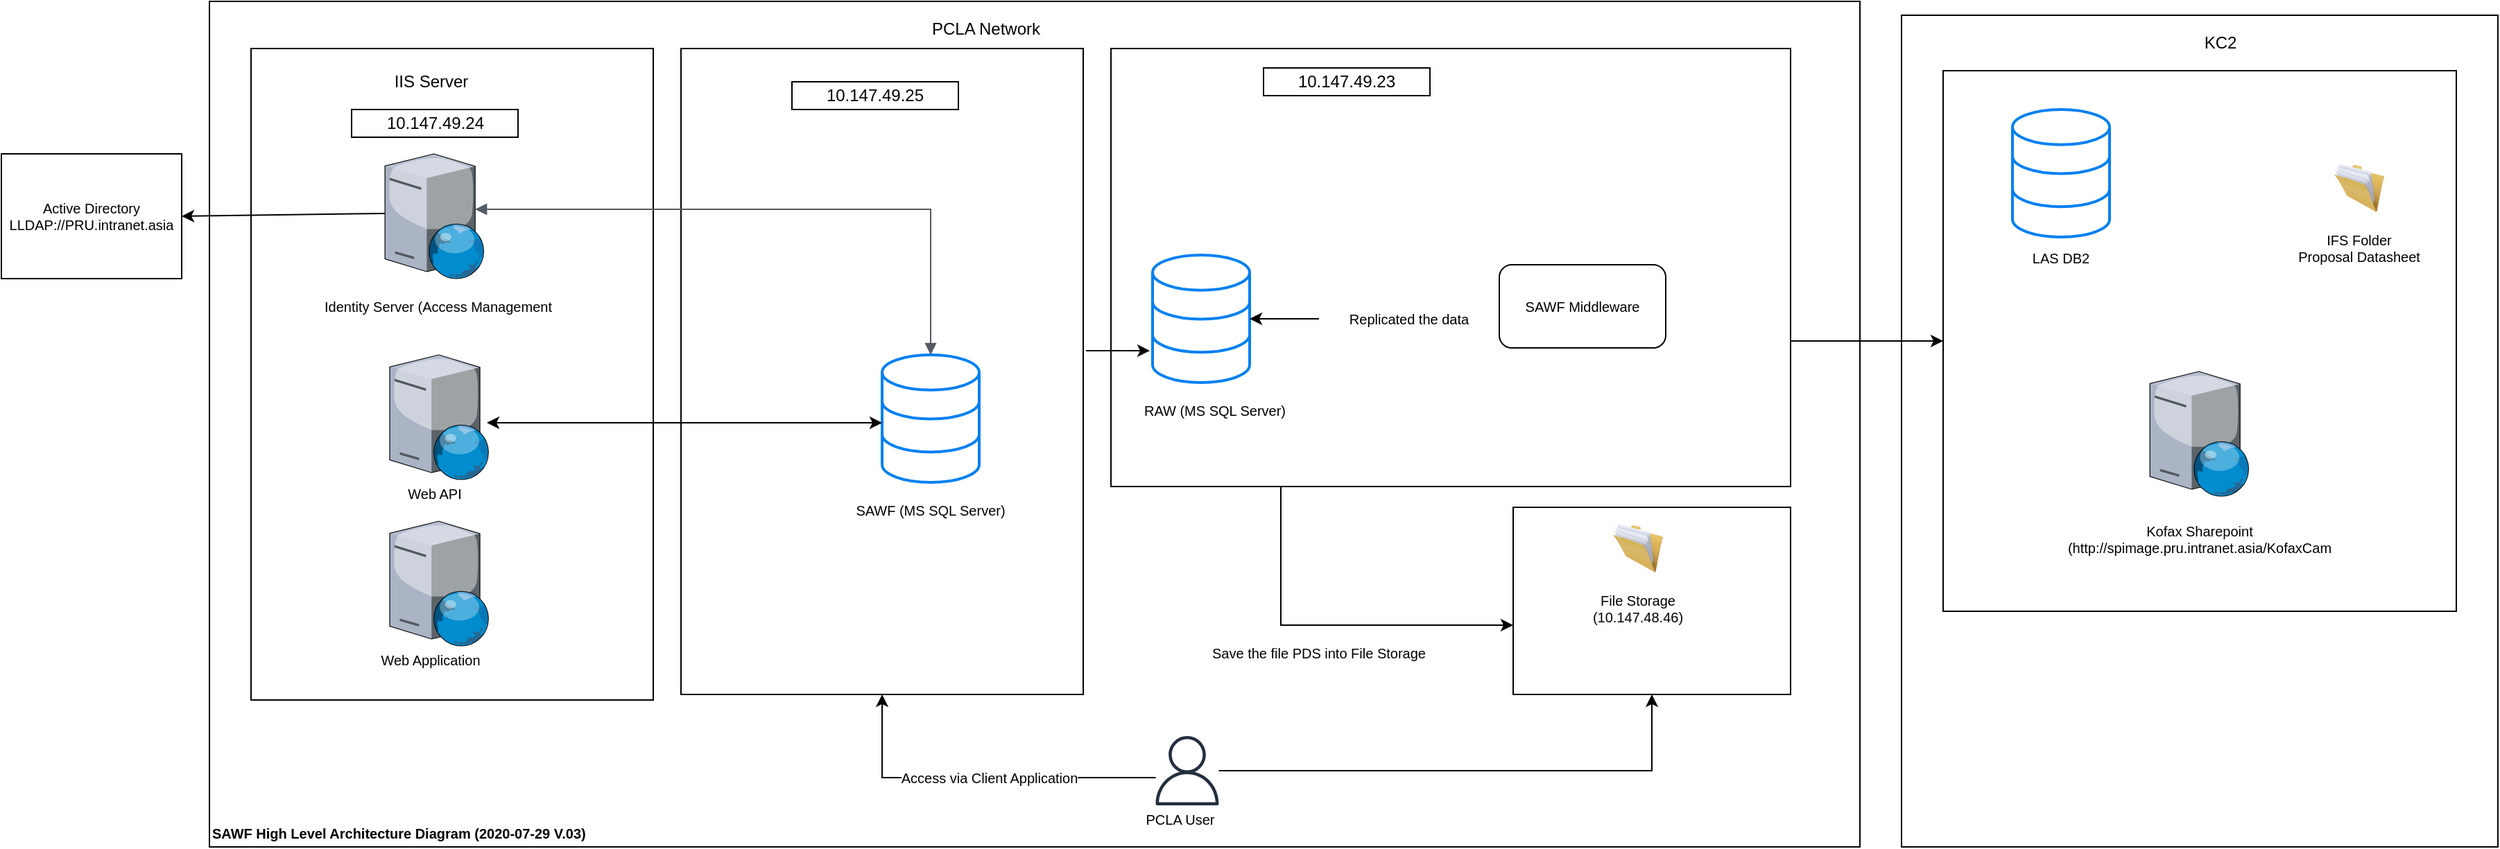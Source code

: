 <mxfile version="13.11.0" type="github">
  <diagram name="Page-1" id="bfe91b75-5d2c-26a0-9c1d-138518896778">
    <mxGraphModel dx="868" dy="482" grid="1" gridSize="10" guides="1" tooltips="1" connect="1" arrows="1" fold="1" page="1" pageScale="1" pageWidth="1100" pageHeight="850" background="#ffffff" math="0" shadow="0">
      <root>
        <mxCell id="0" />
        <mxCell id="1" parent="0" />
        <mxCell id="DepcvScx0P5Axww81PKc-2" value="" style="rounded=0;whiteSpace=wrap;html=1;" vertex="1" parent="1">
          <mxGeometry x="170" width="1190" height="610" as="geometry" />
        </mxCell>
        <mxCell id="DepcvScx0P5Axww81PKc-10" value="" style="rounded=0;whiteSpace=wrap;html=1;" vertex="1" parent="1">
          <mxGeometry x="1390" y="10" width="430" height="600" as="geometry" />
        </mxCell>
        <mxCell id="DepcvScx0P5Axww81PKc-12" value="" style="rounded=0;whiteSpace=wrap;html=1;" vertex="1" parent="1">
          <mxGeometry x="200" y="34" width="290" height="470" as="geometry" />
        </mxCell>
        <mxCell id="DepcvScx0P5Axww81PKc-13" value="" style="verticalLabelPosition=bottom;aspect=fixed;html=1;verticalAlign=top;strokeColor=none;shape=mxgraph.citrix.tower_server;rounded=0;shadow=0;comic=0;fontFamily=Verdana;fontStyle=1" vertex="1" parent="1">
          <mxGeometry x="296.56" y="110" width="65" height="85" as="geometry" />
        </mxCell>
        <mxCell id="DepcvScx0P5Axww81PKc-14" value="" style="verticalLabelPosition=bottom;aspect=fixed;html=1;verticalAlign=top;strokeColor=none;align=center;outlineConnect=0;shape=mxgraph.citrix.globe;" vertex="1" parent="1">
          <mxGeometry x="326.56" y="160" width="41.87" height="40" as="geometry" />
        </mxCell>
        <mxCell id="DepcvScx0P5Axww81PKc-15" value="" style="verticalLabelPosition=bottom;aspect=fixed;html=1;verticalAlign=top;strokeColor=none;shape=mxgraph.citrix.tower_server;rounded=0;shadow=0;comic=0;fontFamily=Verdana;fontStyle=1" vertex="1" parent="1">
          <mxGeometry x="300.0" y="255" width="65" height="85" as="geometry" />
        </mxCell>
        <mxCell id="DepcvScx0P5Axww81PKc-16" value="" style="verticalLabelPosition=bottom;aspect=fixed;html=1;verticalAlign=top;strokeColor=none;align=center;outlineConnect=0;shape=mxgraph.citrix.globe;" vertex="1" parent="1">
          <mxGeometry x="330.0" y="305" width="41.87" height="40" as="geometry" />
        </mxCell>
        <mxCell id="DepcvScx0P5Axww81PKc-17" value="" style="verticalLabelPosition=bottom;aspect=fixed;html=1;verticalAlign=top;strokeColor=none;shape=mxgraph.citrix.tower_server;rounded=0;shadow=0;comic=0;fontFamily=Verdana;fontStyle=1" vertex="1" parent="1">
          <mxGeometry x="300.0" y="375" width="65" height="85" as="geometry" />
        </mxCell>
        <mxCell id="DepcvScx0P5Axww81PKc-18" value="" style="verticalLabelPosition=bottom;aspect=fixed;html=1;verticalAlign=top;strokeColor=none;align=center;outlineConnect=0;shape=mxgraph.citrix.globe;" vertex="1" parent="1">
          <mxGeometry x="330.0" y="425" width="41.87" height="40" as="geometry" />
        </mxCell>
        <object label="10.147.49.24" id="DepcvScx0P5Axww81PKc-20">
          <mxCell style="rounded=0;whiteSpace=wrap;html=1;" vertex="1" parent="1">
            <mxGeometry x="272.5" y="78" width="120" height="20" as="geometry" />
          </mxCell>
        </object>
        <mxCell id="DepcvScx0P5Axww81PKc-21" value="IIS Server" style="text;html=1;strokeColor=none;fillColor=none;align=center;verticalAlign=middle;whiteSpace=wrap;rounded=0;" vertex="1" parent="1">
          <mxGeometry x="295" y="48" width="70" height="20" as="geometry" />
        </mxCell>
        <mxCell id="DepcvScx0P5Axww81PKc-22" value="Identity Server (Access Management" style="text;html=1;strokeColor=none;fillColor=none;align=center;verticalAlign=middle;whiteSpace=wrap;rounded=0;fontSize=10;" vertex="1" parent="1">
          <mxGeometry x="220" y="210" width="230" height="20" as="geometry" />
        </mxCell>
        <mxCell id="DepcvScx0P5Axww81PKc-23" value="Web API" style="text;html=1;strokeColor=none;fillColor=none;align=center;verticalAlign=middle;whiteSpace=wrap;rounded=0;fontSize=10;" vertex="1" parent="1">
          <mxGeometry x="260" y="345" width="145" height="20" as="geometry" />
        </mxCell>
        <mxCell id="DepcvScx0P5Axww81PKc-24" value="Web Application" style="text;html=1;strokeColor=none;fillColor=none;align=center;verticalAlign=middle;whiteSpace=wrap;rounded=0;fontSize=10;" vertex="1" parent="1">
          <mxGeometry x="256.56" y="465" width="145" height="20" as="geometry" />
        </mxCell>
        <mxCell id="DepcvScx0P5Axww81PKc-25" value="Active Directory&lt;br&gt;LLDAP://PRU.intranet.asia" style="rounded=0;whiteSpace=wrap;html=1;fontSize=10;" vertex="1" parent="1">
          <mxGeometry x="20" y="110" width="130" height="90" as="geometry" />
        </mxCell>
        <mxCell id="DepcvScx0P5Axww81PKc-26" value="" style="endArrow=classic;html=1;fontSize=10;entryX=1;entryY=0.5;entryDx=0;entryDy=0;" edge="1" parent="1" source="DepcvScx0P5Axww81PKc-13" target="DepcvScx0P5Axww81PKc-25">
          <mxGeometry width="50" height="50" relative="1" as="geometry">
            <mxPoint x="260" y="270" as="sourcePoint" />
            <mxPoint x="310" y="220" as="targetPoint" />
          </mxGeometry>
        </mxCell>
        <mxCell id="DepcvScx0P5Axww81PKc-27" value="" style="rounded=0;whiteSpace=wrap;html=1;fontSize=10;" vertex="1" parent="1">
          <mxGeometry x="510" y="34" width="290" height="466" as="geometry" />
        </mxCell>
        <object label="10.147.49.25" id="DepcvScx0P5Axww81PKc-28">
          <mxCell style="rounded=0;whiteSpace=wrap;html=1;" vertex="1" parent="1">
            <mxGeometry x="590" y="58" width="120" height="20" as="geometry" />
          </mxCell>
        </object>
        <mxCell id="DepcvScx0P5Axww81PKc-29" value="" style="html=1;verticalLabelPosition=bottom;align=center;labelBackgroundColor=#ffffff;verticalAlign=top;strokeWidth=2;strokeColor=#0080F0;shadow=0;dashed=0;shape=mxgraph.ios7.icons.data;" vertex="1" parent="1">
          <mxGeometry x="655" y="255" width="70" height="92" as="geometry" />
        </mxCell>
        <mxCell id="DepcvScx0P5Axww81PKc-30" value="SAWF (MS SQL Server)" style="text;html=1;strokeColor=none;fillColor=none;align=center;verticalAlign=middle;whiteSpace=wrap;rounded=0;fontSize=10;" vertex="1" parent="1">
          <mxGeometry x="575" y="357" width="230" height="20" as="geometry" />
        </mxCell>
        <mxCell id="DepcvScx0P5Axww81PKc-33" value="" style="edgeStyle=orthogonalEdgeStyle;html=1;endArrow=block;elbow=vertical;startArrow=block;startFill=1;endFill=1;strokeColor=#545B64;rounded=0;fontSize=10;" edge="1" parent="1" source="DepcvScx0P5Axww81PKc-13" target="DepcvScx0P5Axww81PKc-29">
          <mxGeometry width="100" relative="1" as="geometry">
            <mxPoint x="510" y="270" as="sourcePoint" />
            <mxPoint x="610" y="270" as="targetPoint" />
            <Array as="points">
              <mxPoint x="690" y="150" />
            </Array>
          </mxGeometry>
        </mxCell>
        <mxCell id="DepcvScx0P5Axww81PKc-34" value="" style="edgeStyle=elbowEdgeStyle;rounded=0;elbow=vertical;html=1;labelBackgroundColor=#ffffff;startArrow=classic;startFill=1;startSize=6;endArrow=classic;endFill=1;endSize=6;jettySize=auto;orthogonalLoop=1;strokeWidth=1;fontSize=14;exitX=1.077;exitY=0.576;exitDx=0;exitDy=0;exitPerimeter=0;" edge="1" parent="1" source="DepcvScx0P5Axww81PKc-15" target="DepcvScx0P5Axww81PKc-29">
          <mxGeometry width="60" height="60" relative="1" as="geometry">
            <mxPoint x="530" y="300" as="sourcePoint" />
            <mxPoint x="590" y="240" as="targetPoint" />
            <Array as="points">
              <mxPoint x="360" y="304" />
            </Array>
          </mxGeometry>
        </mxCell>
        <mxCell id="DepcvScx0P5Axww81PKc-35" value="" style="rounded=0;whiteSpace=wrap;html=1;fontSize=10;" vertex="1" parent="1">
          <mxGeometry x="820" y="34" width="490" height="316" as="geometry" />
        </mxCell>
        <mxCell id="DepcvScx0P5Axww81PKc-36" value="" style="html=1;verticalLabelPosition=bottom;align=center;labelBackgroundColor=#ffffff;verticalAlign=top;strokeWidth=2;strokeColor=#0080F0;shadow=0;dashed=0;shape=mxgraph.ios7.icons.data;" vertex="1" parent="1">
          <mxGeometry x="850" y="183" width="70" height="92" as="geometry" />
        </mxCell>
        <mxCell id="DepcvScx0P5Axww81PKc-37" value="RAW (MS SQL Server)" style="text;html=1;strokeColor=none;fillColor=none;align=center;verticalAlign=middle;whiteSpace=wrap;rounded=0;fontSize=10;" vertex="1" parent="1">
          <mxGeometry x="830" y="285" width="130" height="20" as="geometry" />
        </mxCell>
        <object label="10.147.49.23" id="DepcvScx0P5Axww81PKc-38">
          <mxCell style="rounded=0;whiteSpace=wrap;html=1;" vertex="1" parent="1">
            <mxGeometry x="930" y="48" width="120" height="20" as="geometry" />
          </mxCell>
        </object>
        <mxCell id="DepcvScx0P5Axww81PKc-41" value="" style="endArrow=classic;html=1;fontSize=10;" edge="1" parent="1">
          <mxGeometry width="50" height="50" relative="1" as="geometry">
            <mxPoint x="802" y="252" as="sourcePoint" />
            <mxPoint x="848" y="252" as="targetPoint" />
          </mxGeometry>
        </mxCell>
        <mxCell id="DepcvScx0P5Axww81PKc-42" value="SAWF Middleware" style="rounded=1;whiteSpace=wrap;html=1;fontSize=10;" vertex="1" parent="1">
          <mxGeometry x="1100" y="190" width="120" height="60" as="geometry" />
        </mxCell>
        <mxCell id="DepcvScx0P5Axww81PKc-43" value="Replicated the data" style="text;html=1;strokeColor=none;fillColor=none;align=center;verticalAlign=middle;whiteSpace=wrap;rounded=0;fontSize=10;" vertex="1" parent="1">
          <mxGeometry x="970" y="219" width="130" height="20" as="geometry" />
        </mxCell>
        <mxCell id="DepcvScx0P5Axww81PKc-44" value="" style="endArrow=classic;html=1;fontSize=10;" edge="1" parent="1" source="DepcvScx0P5Axww81PKc-43" target="DepcvScx0P5Axww81PKc-36">
          <mxGeometry width="50" height="50" relative="1" as="geometry">
            <mxPoint x="970" y="300" as="sourcePoint" />
            <mxPoint x="1020" y="250" as="targetPoint" />
          </mxGeometry>
        </mxCell>
        <mxCell id="DepcvScx0P5Axww81PKc-45" value="" style="rounded=0;whiteSpace=wrap;html=1;fontSize=10;" vertex="1" parent="1">
          <mxGeometry x="1110" y="365" width="200" height="135" as="geometry" />
        </mxCell>
        <mxCell id="DepcvScx0P5Axww81PKc-46" value="" style="image;html=1;image=img/lib/clip_art/general/Full_Folder_128x128.png;fontSize=10;" vertex="1" parent="1">
          <mxGeometry x="1180" y="377" width="40" height="35" as="geometry" />
        </mxCell>
        <mxCell id="DepcvScx0P5Axww81PKc-47" value="File Storage&lt;br&gt;(10.147.48.46)" style="text;html=1;strokeColor=none;fillColor=none;align=center;verticalAlign=middle;whiteSpace=wrap;rounded=0;fontSize=10;" vertex="1" parent="1">
          <mxGeometry x="1150" y="415" width="100" height="45" as="geometry" />
        </mxCell>
        <mxCell id="DepcvScx0P5Axww81PKc-54" value="" style="edgeStyle=elbowEdgeStyle;rounded=0;elbow=vertical;html=1;labelBackgroundColor=#ffffff;endArrow=classic;endFill=1;endSize=6;jettySize=auto;orthogonalLoop=1;strokeWidth=1;fontSize=14;exitX=0.25;exitY=1;exitDx=0;exitDy=0;" edge="1" parent="1" source="DepcvScx0P5Axww81PKc-35" target="DepcvScx0P5Axww81PKc-45">
          <mxGeometry width="60" height="60" relative="1" as="geometry">
            <mxPoint x="1050" y="290" as="sourcePoint" />
            <mxPoint x="1110" y="230" as="targetPoint" />
            <Array as="points">
              <mxPoint x="1040" y="450" />
            </Array>
          </mxGeometry>
        </mxCell>
        <mxCell id="DepcvScx0P5Axww81PKc-55" value="Save the file PDS into File Storage" style="text;html=1;strokeColor=none;fillColor=none;align=center;verticalAlign=middle;whiteSpace=wrap;rounded=0;fontSize=10;" vertex="1" parent="1">
          <mxGeometry x="880" y="460" width="180" height="20" as="geometry" />
        </mxCell>
        <mxCell id="DepcvScx0P5Axww81PKc-56" value="" style="outlineConnect=0;fontColor=#232F3E;gradientColor=none;fillColor=#232F3E;strokeColor=none;dashed=0;verticalLabelPosition=bottom;verticalAlign=top;align=center;html=1;fontSize=12;fontStyle=0;aspect=fixed;pointerEvents=1;shape=mxgraph.aws4.user;" vertex="1" parent="1">
          <mxGeometry x="850" y="530" width="50" height="50" as="geometry" />
        </mxCell>
        <mxCell id="DepcvScx0P5Axww81PKc-57" value="PCLA User" style="text;html=1;strokeColor=none;fillColor=none;align=center;verticalAlign=middle;whiteSpace=wrap;rounded=0;fontSize=10;" vertex="1" parent="1">
          <mxGeometry x="805" y="580" width="130" height="20" as="geometry" />
        </mxCell>
        <mxCell id="DepcvScx0P5Axww81PKc-66" value="" style="edgeStyle=elbowEdgeStyle;rounded=0;elbow=vertical;html=1;labelBackgroundColor=#ffffff;endArrow=classic;endFill=1;endSize=6;jettySize=auto;orthogonalLoop=1;strokeWidth=1;fontSize=14;entryX=0.5;entryY=1;entryDx=0;entryDy=0;" edge="1" parent="1" source="DepcvScx0P5Axww81PKc-56" target="DepcvScx0P5Axww81PKc-27">
          <mxGeometry width="60" height="60" relative="1" as="geometry">
            <mxPoint x="735" y="580" as="sourcePoint" />
            <mxPoint x="795" y="520" as="targetPoint" />
            <Array as="points">
              <mxPoint x="760" y="560" />
            </Array>
          </mxGeometry>
        </mxCell>
        <mxCell id="DepcvScx0P5Axww81PKc-67" value="Access via Client Application" style="text;html=1;strokeColor=none;fillColor=none;align=center;verticalAlign=middle;whiteSpace=wrap;rounded=0;fontSize=10;labelBackgroundColor=#FFFFFF;" vertex="1" parent="1">
          <mxGeometry x="660" y="550" width="145" height="20" as="geometry" />
        </mxCell>
        <mxCell id="DepcvScx0P5Axww81PKc-68" value="" style="edgeStyle=elbowEdgeStyle;rounded=0;elbow=vertical;html=1;labelBackgroundColor=#ffffff;endArrow=classic;endFill=1;endSize=6;jettySize=auto;orthogonalLoop=1;strokeWidth=1;fontSize=14;" edge="1" parent="1" source="DepcvScx0P5Axww81PKc-56" target="DepcvScx0P5Axww81PKc-45">
          <mxGeometry width="60" height="60" relative="1" as="geometry">
            <mxPoint x="935" y="564" as="sourcePoint" />
            <mxPoint x="995" y="504" as="targetPoint" />
            <Array as="points">
              <mxPoint x="970" y="555" />
              <mxPoint x="1040" y="570" />
            </Array>
          </mxGeometry>
        </mxCell>
        <mxCell id="DepcvScx0P5Axww81PKc-72" value="" style="rounded=0;whiteSpace=wrap;html=1;labelBackgroundColor=#FFFFFF;fontSize=10;" vertex="1" parent="1">
          <mxGeometry x="1420" y="50" width="370" height="390" as="geometry" />
        </mxCell>
        <mxCell id="DepcvScx0P5Axww81PKc-73" value="" style="html=1;verticalLabelPosition=bottom;align=center;labelBackgroundColor=#ffffff;verticalAlign=top;strokeWidth=2;strokeColor=#0080F0;shadow=0;dashed=0;shape=mxgraph.ios7.icons.data;" vertex="1" parent="1">
          <mxGeometry x="1470" y="78" width="70" height="92" as="geometry" />
        </mxCell>
        <mxCell id="DepcvScx0P5Axww81PKc-74" value="" style="verticalLabelPosition=bottom;aspect=fixed;html=1;verticalAlign=top;strokeColor=none;shape=mxgraph.citrix.tower_server;rounded=0;shadow=0;comic=0;fontFamily=Verdana;fontStyle=1" vertex="1" parent="1">
          <mxGeometry x="1569.07" y="267" width="65" height="85" as="geometry" />
        </mxCell>
        <mxCell id="DepcvScx0P5Axww81PKc-75" value="" style="verticalLabelPosition=bottom;aspect=fixed;html=1;verticalAlign=top;strokeColor=none;align=center;outlineConnect=0;shape=mxgraph.citrix.globe;" vertex="1" parent="1">
          <mxGeometry x="1599.07" y="317" width="41.87" height="40" as="geometry" />
        </mxCell>
        <mxCell id="DepcvScx0P5Axww81PKc-76" value="" style="image;html=1;image=img/lib/clip_art/general/Full_Folder_128x128.png;fontSize=10;" vertex="1" parent="1">
          <mxGeometry x="1700" y="117" width="40" height="35" as="geometry" />
        </mxCell>
        <mxCell id="DepcvScx0P5Axww81PKc-77" value="IFS Folder&lt;br&gt;Proposal Datasheet" style="text;html=1;strokeColor=none;fillColor=none;align=center;verticalAlign=middle;whiteSpace=wrap;rounded=0;fontSize=10;" vertex="1" parent="1">
          <mxGeometry x="1670" y="155" width="100" height="45" as="geometry" />
        </mxCell>
        <mxCell id="DepcvScx0P5Axww81PKc-78" value="LAS DB2" style="text;html=1;strokeColor=none;fillColor=none;align=center;verticalAlign=middle;whiteSpace=wrap;rounded=0;fontSize=10;" vertex="1" parent="1">
          <mxGeometry x="1465" y="175" width="80" height="20" as="geometry" />
        </mxCell>
        <mxCell id="DepcvScx0P5Axww81PKc-79" value="Kofax Sharepoint&lt;br&gt;(http://spimage.pru.intranet.asia/KofaxCam" style="text;html=1;strokeColor=none;fillColor=none;align=center;verticalAlign=middle;whiteSpace=wrap;rounded=0;fontSize=10;" vertex="1" parent="1">
          <mxGeometry x="1485" y="365" width="240" height="45" as="geometry" />
        </mxCell>
        <mxCell id="DepcvScx0P5Axww81PKc-80" value="" style="endArrow=classic;html=1;fontSize=10;entryX=0;entryY=0.5;entryDx=0;entryDy=0;" edge="1" parent="1" target="DepcvScx0P5Axww81PKc-72">
          <mxGeometry width="50" height="50" relative="1" as="geometry">
            <mxPoint x="1310" y="245" as="sourcePoint" />
            <mxPoint x="1360" y="230" as="targetPoint" />
            <Array as="points">
              <mxPoint x="1390" y="245" />
              <mxPoint x="1420" y="245" />
            </Array>
          </mxGeometry>
        </mxCell>
        <mxCell id="DepcvScx0P5Axww81PKc-81" value="PCLA Network" style="text;html=1;strokeColor=none;fillColor=none;align=center;verticalAlign=middle;whiteSpace=wrap;rounded=0;" vertex="1" parent="1">
          <mxGeometry x="660" y="10" width="140" height="20" as="geometry" />
        </mxCell>
        <mxCell id="DepcvScx0P5Axww81PKc-82" value="KC2" style="text;html=1;strokeColor=none;fillColor=none;align=center;verticalAlign=middle;whiteSpace=wrap;rounded=0;fontSize=12;" vertex="1" parent="1">
          <mxGeometry x="1580" y="20" width="80" height="20" as="geometry" />
        </mxCell>
        <mxCell id="DepcvScx0P5Axww81PKc-84" value="SAWF High Level Architecture Diagram (2020-07-29 V.03)" style="text;html=1;strokeColor=none;fillColor=none;align=left;verticalAlign=middle;whiteSpace=wrap;rounded=0;fontSize=10;fontStyle=1" vertex="1" parent="1">
          <mxGeometry x="170" y="590" width="280" height="20" as="geometry" />
        </mxCell>
      </root>
    </mxGraphModel>
  </diagram>
</mxfile>
